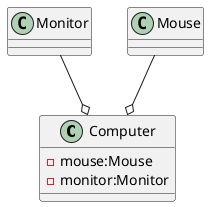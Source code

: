 @startuml
'https://plantuml.com/class-diagram

class Computer{
    -mouse:Mouse
    -monitor:Monitor
}

class Monitor

class Mouse


Mouse --o Computer
Monitor --o Computer

@enduml